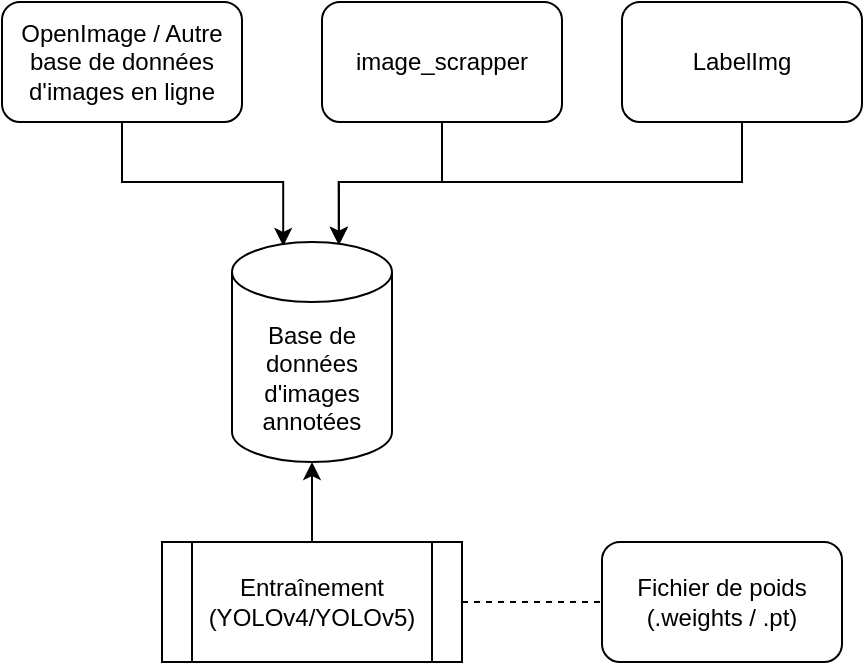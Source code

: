 <mxfile version="14.1.8" type="device"><diagram id="MujxHhmTmeNUBTUJ0qqq" name="Page-1"><mxGraphModel dx="1328" dy="920" grid="1" gridSize="10" guides="1" tooltips="1" connect="1" arrows="1" fold="1" page="1" pageScale="1" pageWidth="2000" pageHeight="1169" math="0" shadow="0"><root><mxCell id="0"/><mxCell id="1" parent="0"/><mxCell id="L3VzUKxrgsIqdTm698in-15" style="edgeStyle=orthogonalEdgeStyle;rounded=0;orthogonalLoop=1;jettySize=auto;html=1;entryX=0.32;entryY=0.018;entryDx=0;entryDy=0;entryPerimeter=0;" parent="1" source="L3VzUKxrgsIqdTm698in-1" target="L3VzUKxrgsIqdTm698in-4" edge="1"><mxGeometry relative="1" as="geometry"><mxPoint x="601" y="508" as="targetPoint"/></mxGeometry></mxCell><mxCell id="L3VzUKxrgsIqdTm698in-1" value="OpenImage / Autre base de données d'images en ligne" style="rounded=1;whiteSpace=wrap;html=1;" parent="1" vertex="1"><mxGeometry x="460" y="390" width="120" height="60" as="geometry"/></mxCell><mxCell id="L3VzUKxrgsIqdTm698in-11" style="edgeStyle=orthogonalEdgeStyle;rounded=0;orthogonalLoop=1;jettySize=auto;html=1;entryX=0.668;entryY=0.015;entryDx=0;entryDy=0;entryPerimeter=0;" parent="1" source="L3VzUKxrgsIqdTm698in-2" target="L3VzUKxrgsIqdTm698in-4" edge="1"><mxGeometry relative="1" as="geometry"><mxPoint x="629" y="510" as="targetPoint"/><Array as="points"><mxPoint x="680" y="480"/><mxPoint x="628" y="480"/></Array></mxGeometry></mxCell><mxCell id="L3VzUKxrgsIqdTm698in-2" value="image_scrapper" style="rounded=1;whiteSpace=wrap;html=1;" parent="1" vertex="1"><mxGeometry x="620" y="390" width="120" height="60" as="geometry"/></mxCell><mxCell id="L3VzUKxrgsIqdTm698in-16" style="edgeStyle=orthogonalEdgeStyle;rounded=0;orthogonalLoop=1;jettySize=auto;html=1;exitX=0.5;exitY=1;exitDx=0;exitDy=0;entryX=0.668;entryY=0.012;entryDx=0;entryDy=0;entryPerimeter=0;" parent="1" source="L3VzUKxrgsIqdTm698in-3" target="L3VzUKxrgsIqdTm698in-4" edge="1"><mxGeometry relative="1" as="geometry"/></mxCell><mxCell id="L3VzUKxrgsIqdTm698in-3" value="LabelImg" style="rounded=1;whiteSpace=wrap;html=1;" parent="1" vertex="1"><mxGeometry x="770" y="390" width="120" height="60" as="geometry"/></mxCell><mxCell id="L3VzUKxrgsIqdTm698in-4" value="Base de données d'images annotées" style="shape=cylinder3;whiteSpace=wrap;html=1;boundedLbl=1;backgroundOutline=1;size=15;" parent="1" vertex="1"><mxGeometry x="575" y="510" width="80" height="110" as="geometry"/></mxCell><mxCell id="L3VzUKxrgsIqdTm698in-9" style="edgeStyle=orthogonalEdgeStyle;rounded=0;orthogonalLoop=1;jettySize=auto;html=1;entryX=0.5;entryY=1;entryDx=0;entryDy=0;entryPerimeter=0;" parent="1" source="L3VzUKxrgsIqdTm698in-5" target="L3VzUKxrgsIqdTm698in-4" edge="1"><mxGeometry relative="1" as="geometry"/></mxCell><mxCell id="L3VzUKxrgsIqdTm698in-5" value="Entraînement (YOLOv4/YOLOv5)" style="shape=process;whiteSpace=wrap;html=1;backgroundOutline=1;" parent="1" vertex="1"><mxGeometry x="540" y="660" width="150" height="60" as="geometry"/></mxCell><mxCell id="L3VzUKxrgsIqdTm698in-7" value="" style="endArrow=none;dashed=1;html=1;exitX=1;exitY=0.5;exitDx=0;exitDy=0;entryX=0;entryY=0.5;entryDx=0;entryDy=0;" parent="1" source="L3VzUKxrgsIqdTm698in-5" target="L3VzUKxrgsIqdTm698in-8" edge="1"><mxGeometry width="50" height="50" relative="1" as="geometry"><mxPoint x="700" y="690" as="sourcePoint"/><mxPoint x="750" y="640" as="targetPoint"/></mxGeometry></mxCell><mxCell id="L3VzUKxrgsIqdTm698in-8" value="Fichier de poids (.weights / .pt)" style="rounded=1;whiteSpace=wrap;html=1;" parent="1" vertex="1"><mxGeometry x="760" y="660" width="120" height="60" as="geometry"/></mxCell></root></mxGraphModel></diagram></mxfile>
